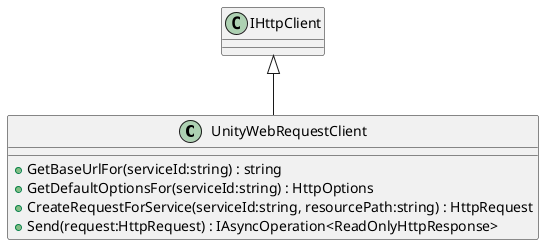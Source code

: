 @startuml
class UnityWebRequestClient {
    + GetBaseUrlFor(serviceId:string) : string
    + GetDefaultOptionsFor(serviceId:string) : HttpOptions
    + CreateRequestForService(serviceId:string, resourcePath:string) : HttpRequest
    + Send(request:HttpRequest) : IAsyncOperation<ReadOnlyHttpResponse>
}
IHttpClient <|-- UnityWebRequestClient
@enduml
